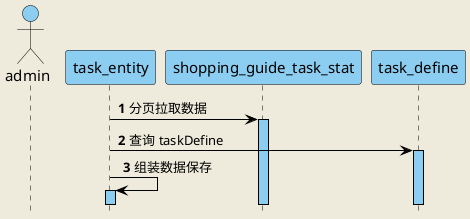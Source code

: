 @startuml
'https://plantuml.com/sequence-diagram
hide footbox
skinparam backgroundColor #EEEBDC
autoActivate on
autonumber

skinparam sequence {
ArrowColor black
ActorBorderColor black
LifeLineBorderColor black
LifeLineBackgroundColor #8CCEF1

ParticipantBorderColor black
ParticipantBackgroundColor #8CCEF1
'ParticipantFontName Impact
ParticipantFontSize 15
ParticipantFontColor black

ActorBackgroundColor #8CCEF1
ActorFontColor black
ActorFontSize 15
ActorFontName Aapex
}


actor "admin" as admin
'Participant NsqClient as nsqClient
Participant task_entity as te
Participant shopping_guide_task_stat as sgts
Participant task_define as td

'wecomNewFriendAddTask

te -> sgts : 分页拉取数据
te -> td : 查询 taskDefine
te -> te : 组装数据保存

@enduml